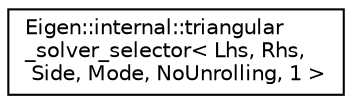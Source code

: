 digraph "Graphical Class Hierarchy"
{
  edge [fontname="Helvetica",fontsize="10",labelfontname="Helvetica",labelfontsize="10"];
  node [fontname="Helvetica",fontsize="10",shape=record];
  rankdir="LR";
  Node1 [label="Eigen::internal::triangular\l_solver_selector\< Lhs, Rhs,\l Side, Mode, NoUnrolling, 1 \>",height=0.2,width=0.4,color="black", fillcolor="white", style="filled",URL="$struct_eigen_1_1internal_1_1triangular__solver__selector_3_01_lhs_00_01_rhs_00_01_side_00_01_modf7016aec58372d55e43776676d69f5fb.html"];
}
